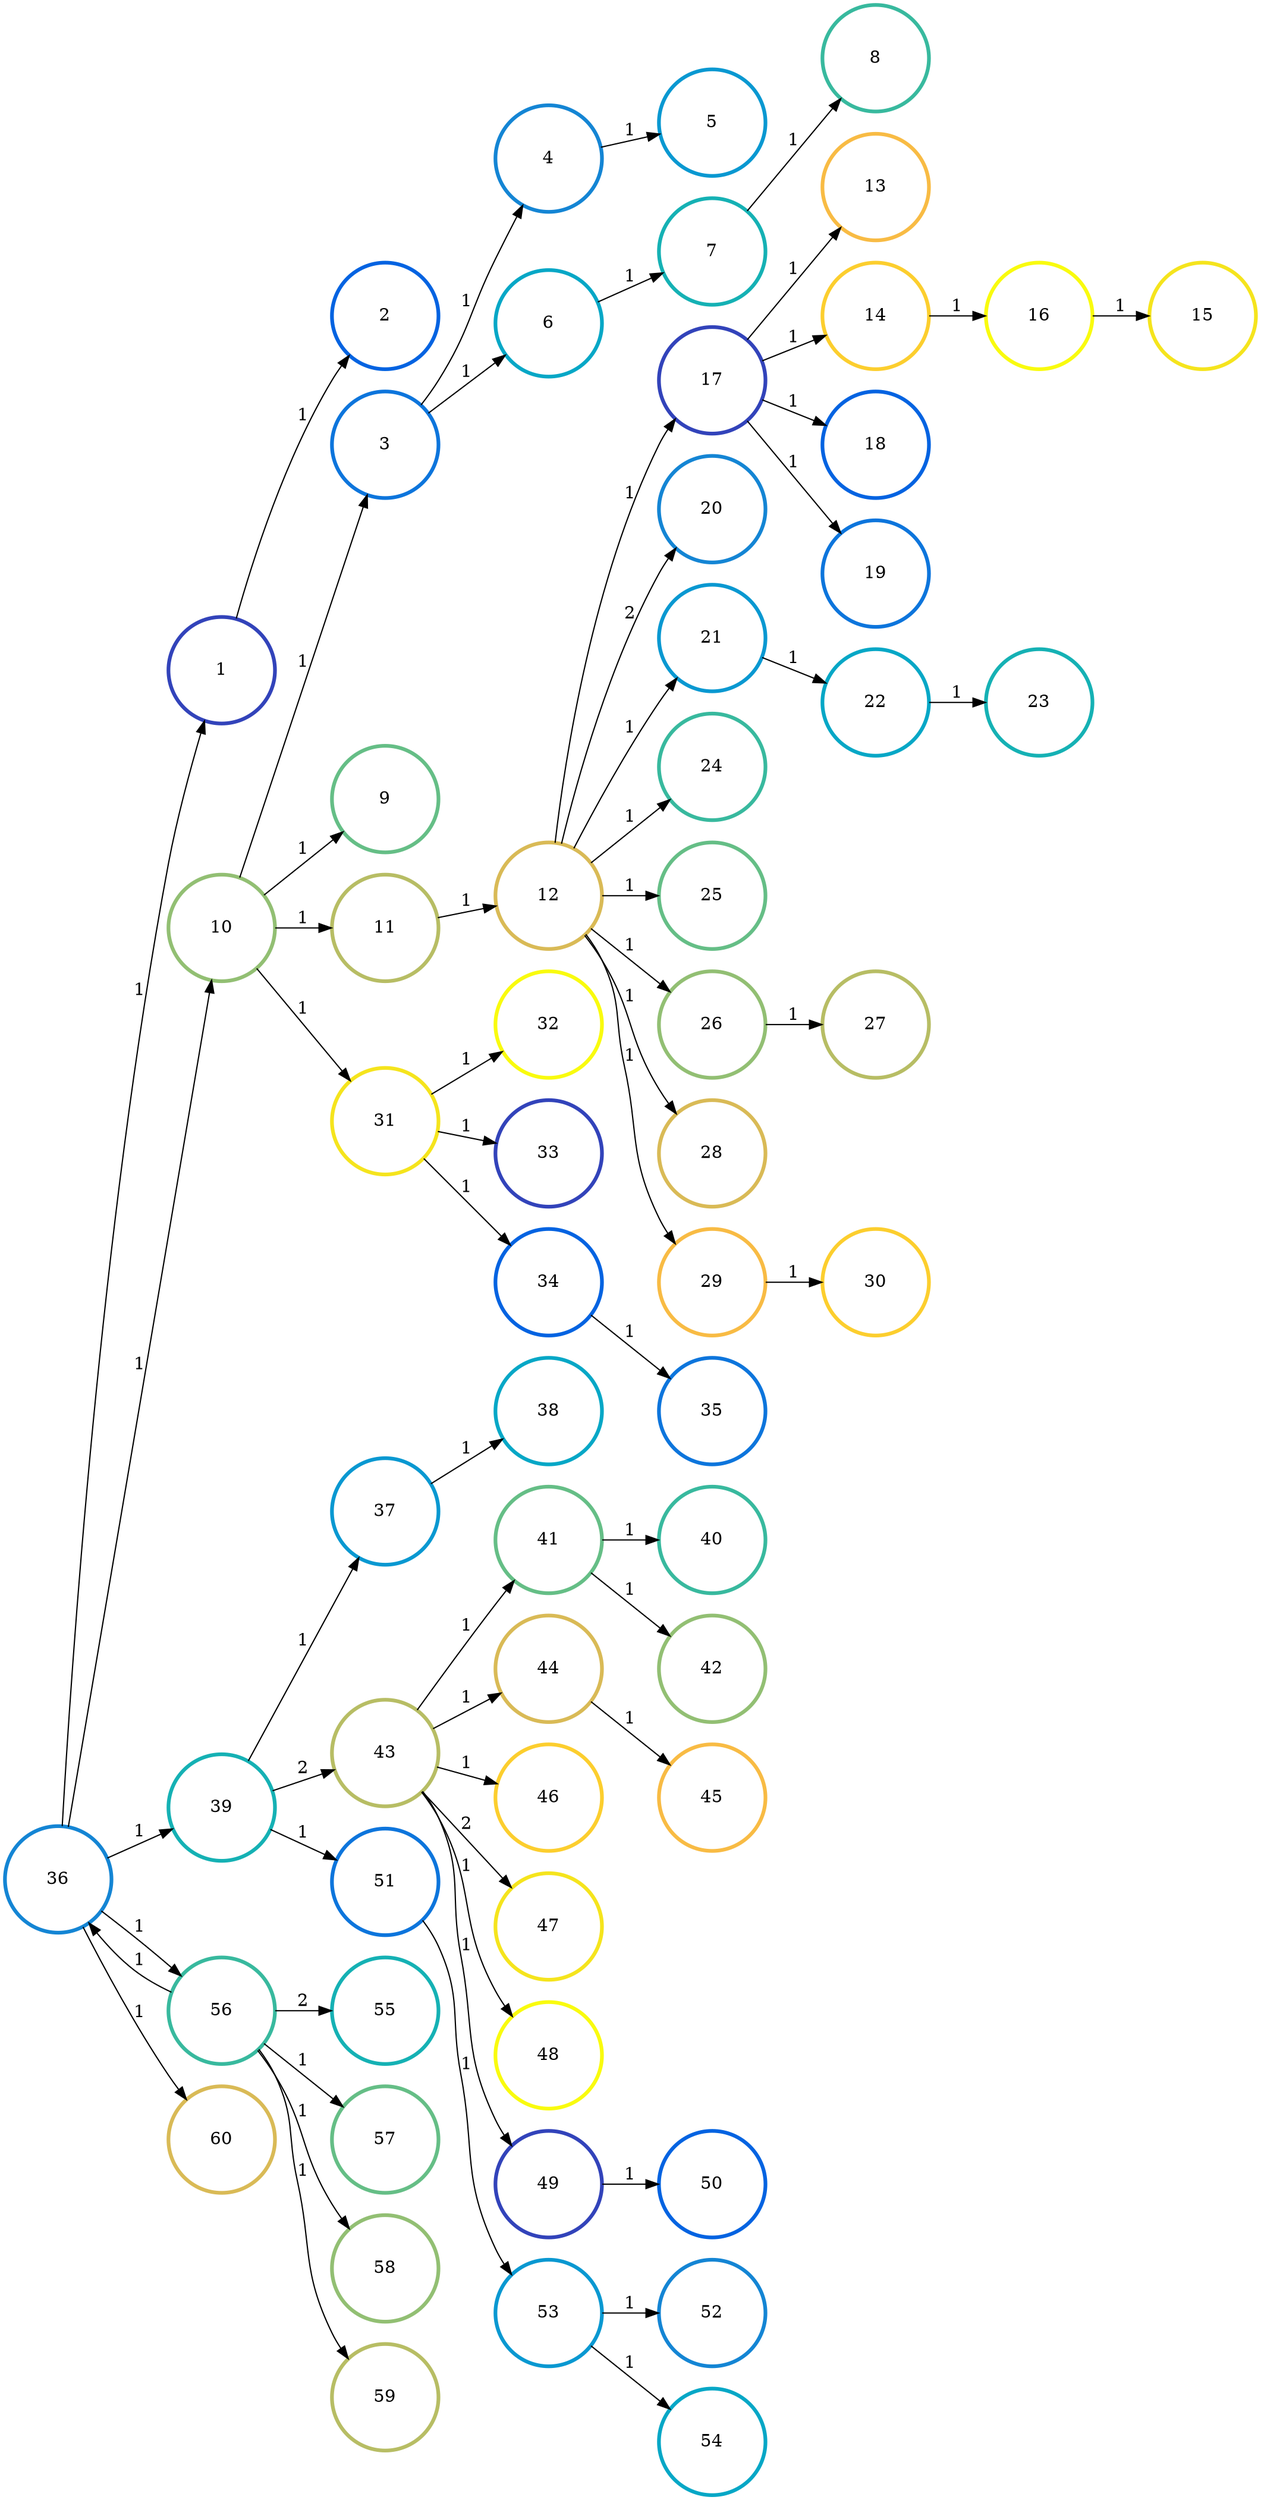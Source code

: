 digraph N {
	overlap="false"
	rankdir="LR"
	0 [label="1",width=1.2,height=1.2,style="",penwidth=3,color="#3243BA"]
	1 [label="2",width=1.2,height=1.2,style="",penwidth=3,color="#0363E1"]
	2 [label="3",width=1.2,height=1.2,style="",penwidth=3,color="#0D75DC"]
	3 [label="4",width=1.2,height=1.2,style="",penwidth=3,color="#1485D4"]
	4 [label="5",width=1.2,height=1.2,style="",penwidth=3,color="#0998D1"]
	5 [label="6",width=1.2,height=1.2,style="",penwidth=3,color="#06A7C6"]
	6 [label="7",width=1.2,height=1.2,style="",penwidth=3,color="#15B1B4"]
	7 [label="8",width=1.2,height=1.2,style="",penwidth=3,color="#38B99E"]
	8 [label="9",width=1.2,height=1.2,style="",penwidth=3,color="#65BE86"]
	9 [label="10",width=1.2,height=1.2,style="",penwidth=3,color="#92BF73"]
	10 [label="11",width=1.2,height=1.2,style="",penwidth=3,color="#B7BD64"]
	11 [label="12",width=1.2,height=1.2,style="",penwidth=3,color="#D9BA56"]
	12 [label="13",width=1.2,height=1.2,style="",penwidth=3,color="#F8BB44"]
	13 [label="14",width=1.2,height=1.2,style="",penwidth=3,color="#FCCE2E"]
	14 [label="15",width=1.2,height=1.2,style="",penwidth=3,color="#F5E41D"]
	15 [label="16",width=1.2,height=1.2,style="",penwidth=3,color="#F9FB0E"]
	16 [label="17",width=1.2,height=1.2,style="",penwidth=3,color="#3243BA"]
	17 [label="18",width=1.2,height=1.2,style="",penwidth=3,color="#0363E1"]
	18 [label="19",width=1.2,height=1.2,style="",penwidth=3,color="#0D75DC"]
	19 [label="20",width=1.2,height=1.2,style="",penwidth=3,color="#1485D4"]
	20 [label="21",width=1.2,height=1.2,style="",penwidth=3,color="#0998D1"]
	21 [label="22",width=1.2,height=1.2,style="",penwidth=3,color="#06A7C6"]
	22 [label="23",width=1.2,height=1.2,style="",penwidth=3,color="#15B1B4"]
	23 [label="24",width=1.2,height=1.2,style="",penwidth=3,color="#38B99E"]
	24 [label="25",width=1.2,height=1.2,style="",penwidth=3,color="#65BE86"]
	25 [label="26",width=1.2,height=1.2,style="",penwidth=3,color="#92BF73"]
	26 [label="27",width=1.2,height=1.2,style="",penwidth=3,color="#B7BD64"]
	27 [label="28",width=1.2,height=1.2,style="",penwidth=3,color="#D9BA56"]
	28 [label="29",width=1.2,height=1.2,style="",penwidth=3,color="#F8BB44"]
	29 [label="30",width=1.2,height=1.2,style="",penwidth=3,color="#FCCE2E"]
	30 [label="31",width=1.2,height=1.2,style="",penwidth=3,color="#F5E41D"]
	31 [label="32",width=1.2,height=1.2,style="",penwidth=3,color="#F9FB0E"]
	32 [label="33",width=1.2,height=1.2,style="",penwidth=3,color="#3243BA"]
	33 [label="34",width=1.2,height=1.2,style="",penwidth=3,color="#0363E1"]
	34 [label="35",width=1.2,height=1.2,style="",penwidth=3,color="#0D75DC"]
	35 [label="36",width=1.2,height=1.2,style="",penwidth=3,color="#1485D4"]
	36 [label="37",width=1.2,height=1.2,style="",penwidth=3,color="#0998D1"]
	37 [label="38",width=1.2,height=1.2,style="",penwidth=3,color="#06A7C6"]
	38 [label="39",width=1.2,height=1.2,style="",penwidth=3,color="#15B1B4"]
	39 [label="40",width=1.2,height=1.2,style="",penwidth=3,color="#38B99E"]
	40 [label="41",width=1.2,height=1.2,style="",penwidth=3,color="#65BE86"]
	41 [label="42",width=1.2,height=1.2,style="",penwidth=3,color="#92BF73"]
	42 [label="43",width=1.2,height=1.2,style="",penwidth=3,color="#B7BD64"]
	43 [label="44",width=1.2,height=1.2,style="",penwidth=3,color="#D9BA56"]
	44 [label="45",width=1.2,height=1.2,style="",penwidth=3,color="#F8BB44"]
	45 [label="46",width=1.2,height=1.2,style="",penwidth=3,color="#FCCE2E"]
	46 [label="47",width=1.2,height=1.2,style="",penwidth=3,color="#F5E41D"]
	47 [label="48",width=1.2,height=1.2,style="",penwidth=3,color="#F9FB0E"]
	48 [label="49",width=1.2,height=1.2,style="",penwidth=3,color="#3243BA"]
	49 [label="50",width=1.2,height=1.2,style="",penwidth=3,color="#0363E1"]
	50 [label="51",width=1.2,height=1.2,style="",penwidth=3,color="#0D75DC"]
	51 [label="52",width=1.2,height=1.2,style="",penwidth=3,color="#1485D4"]
	52 [label="53",width=1.2,height=1.2,style="",penwidth=3,color="#0998D1"]
	53 [label="54",width=1.2,height=1.2,style="",penwidth=3,color="#06A7C6"]
	54 [label="55",width=1.2,height=1.2,style="",penwidth=3,color="#15B1B4"]
	55 [label="56",width=1.2,height=1.2,style="",penwidth=3,color="#38B99E"]
	56 [label="57",width=1.2,height=1.2,style="",penwidth=3,color="#65BE86"]
	57 [label="58",width=1.2,height=1.2,style="",penwidth=3,color="#92BF73"]
	58 [label="59",width=1.2,height=1.2,style="",penwidth=3,color="#B7BD64"]
	59 [label="60",width=1.2,height=1.2,style="",penwidth=3,color="#D9BA56"]
	0 -> 1 [penwidth=1,color=black,label="1"]
	2 -> 3 [penwidth=1,color=black,label="1"]
	2 -> 5 [penwidth=1,color=black,label="1"]
	3 -> 4 [penwidth=1,color=black,label="1"]
	5 -> 6 [penwidth=1,color=black,label="1"]
	6 -> 7 [penwidth=1,color=black,label="1"]
	9 -> 2 [penwidth=1,color=black,label="1"]
	9 -> 8 [penwidth=1,color=black,label="1"]
	9 -> 10 [penwidth=1,color=black,label="1"]
	9 -> 30 [penwidth=1,color=black,label="1"]
	10 -> 11 [penwidth=1,color=black,label="1"]
	11 -> 16 [penwidth=1,color=black,label="1"]
	11 -> 19 [penwidth=1,color=black,label="2"]
	11 -> 20 [penwidth=1,color=black,label="1"]
	11 -> 23 [penwidth=1,color=black,label="1"]
	11 -> 24 [penwidth=1,color=black,label="1"]
	11 -> 25 [penwidth=1,color=black,label="1"]
	11 -> 27 [penwidth=1,color=black,label="1"]
	11 -> 28 [penwidth=1,color=black,label="1"]
	13 -> 15 [penwidth=1,color=black,label="1"]
	15 -> 14 [penwidth=1,color=black,label="1"]
	16 -> 12 [penwidth=1,color=black,label="1"]
	16 -> 13 [penwidth=1,color=black,label="1"]
	16 -> 17 [penwidth=1,color=black,label="1"]
	16 -> 18 [penwidth=1,color=black,label="1"]
	20 -> 21 [penwidth=1,color=black,label="1"]
	21 -> 22 [penwidth=1,color=black,label="1"]
	25 -> 26 [penwidth=1,color=black,label="1"]
	28 -> 29 [penwidth=1,color=black,label="1"]
	30 -> 31 [penwidth=1,color=black,label="1"]
	30 -> 32 [penwidth=1,color=black,label="1"]
	30 -> 33 [penwidth=1,color=black,label="1"]
	33 -> 34 [penwidth=1,color=black,label="1"]
	35 -> 0 [penwidth=1,color=black,label="1"]
	35 -> 9 [penwidth=1,color=black,label="1"]
	35 -> 38 [penwidth=1,color=black,label="1"]
	35 -> 55 [penwidth=1,color=black,label="1"]
	35 -> 59 [penwidth=1,color=black,label="1"]
	36 -> 37 [penwidth=1,color=black,label="1"]
	38 -> 36 [penwidth=1,color=black,label="1"]
	38 -> 42 [penwidth=1,color=black,label="2"]
	38 -> 50 [penwidth=1,color=black,label="1"]
	40 -> 39 [penwidth=1,color=black,label="1"]
	40 -> 41 [penwidth=1,color=black,label="1"]
	42 -> 40 [penwidth=1,color=black,label="1"]
	42 -> 43 [penwidth=1,color=black,label="1"]
	42 -> 45 [penwidth=1,color=black,label="1"]
	42 -> 46 [penwidth=1,color=black,label="2"]
	42 -> 47 [penwidth=1,color=black,label="1"]
	42 -> 48 [penwidth=1,color=black,label="1"]
	43 -> 44 [penwidth=1,color=black,label="1"]
	48 -> 49 [penwidth=1,color=black,label="1"]
	50 -> 52 [penwidth=1,color=black,label="1"]
	52 -> 51 [penwidth=1,color=black,label="1"]
	52 -> 53 [penwidth=1,color=black,label="1"]
	55 -> 35 [penwidth=1,color=black,label="1"]
	55 -> 54 [penwidth=1,color=black,label="2"]
	55 -> 56 [penwidth=1,color=black,label="1"]
	55 -> 57 [penwidth=1,color=black,label="1"]
	55 -> 58 [penwidth=1,color=black,label="1"]
}
